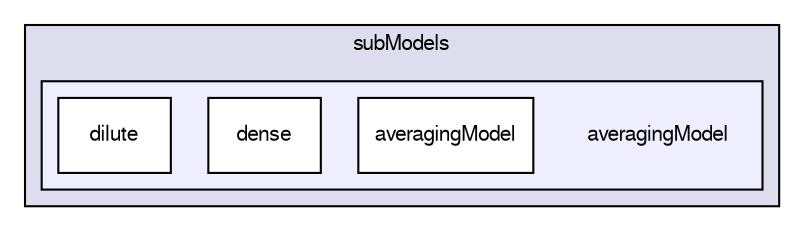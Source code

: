 digraph "/home/cgoniva/CFDEM/CFDEM-x.x-2.1.x/CFDEMcoupling-PUBLIC/src/lagrangian/cfdemParticle/subModels/averagingModel" {
  compound=true
  node [ fontsize="10", fontname="FreeSans"];
  edge [ labelfontsize="10", labelfontname="FreeSans"];
  subgraph clusterdir_b4405a94eb03d3869e7a57a48055cc50 {
    graph [ bgcolor="#ddddee", pencolor="black", label="subModels" fontname="FreeSans", fontsize="10", URL="dir_b4405a94eb03d3869e7a57a48055cc50.html"]
  subgraph clusterdir_2436c5e6fb7da85fbcc06dd5eb2ce0e4 {
    graph [ bgcolor="#eeeeff", pencolor="black", label="" URL="dir_2436c5e6fb7da85fbcc06dd5eb2ce0e4.html"];
    dir_2436c5e6fb7da85fbcc06dd5eb2ce0e4 [shape=plaintext label="averagingModel"];
    dir_59b1b622e09f8153b87d9b72d2ecb92e [shape=box label="averagingModel" color="black" fillcolor="white" style="filled" URL="dir_59b1b622e09f8153b87d9b72d2ecb92e.html"];
    dir_0ed54c5c5497c7740cd95de39e5c510b [shape=box label="dense" color="black" fillcolor="white" style="filled" URL="dir_0ed54c5c5497c7740cd95de39e5c510b.html"];
    dir_c4466c8f56dc94a4b680fa61bd6ca368 [shape=box label="dilute" color="black" fillcolor="white" style="filled" URL="dir_c4466c8f56dc94a4b680fa61bd6ca368.html"];
  }
  }
}
